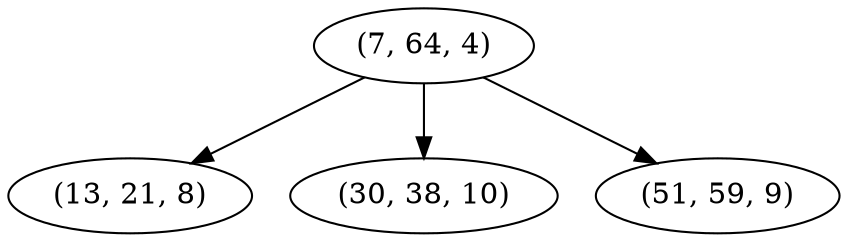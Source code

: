 digraph tree {
    "(7, 64, 4)";
    "(13, 21, 8)";
    "(30, 38, 10)";
    "(51, 59, 9)";
    "(7, 64, 4)" -> "(13, 21, 8)";
    "(7, 64, 4)" -> "(30, 38, 10)";
    "(7, 64, 4)" -> "(51, 59, 9)";
}
